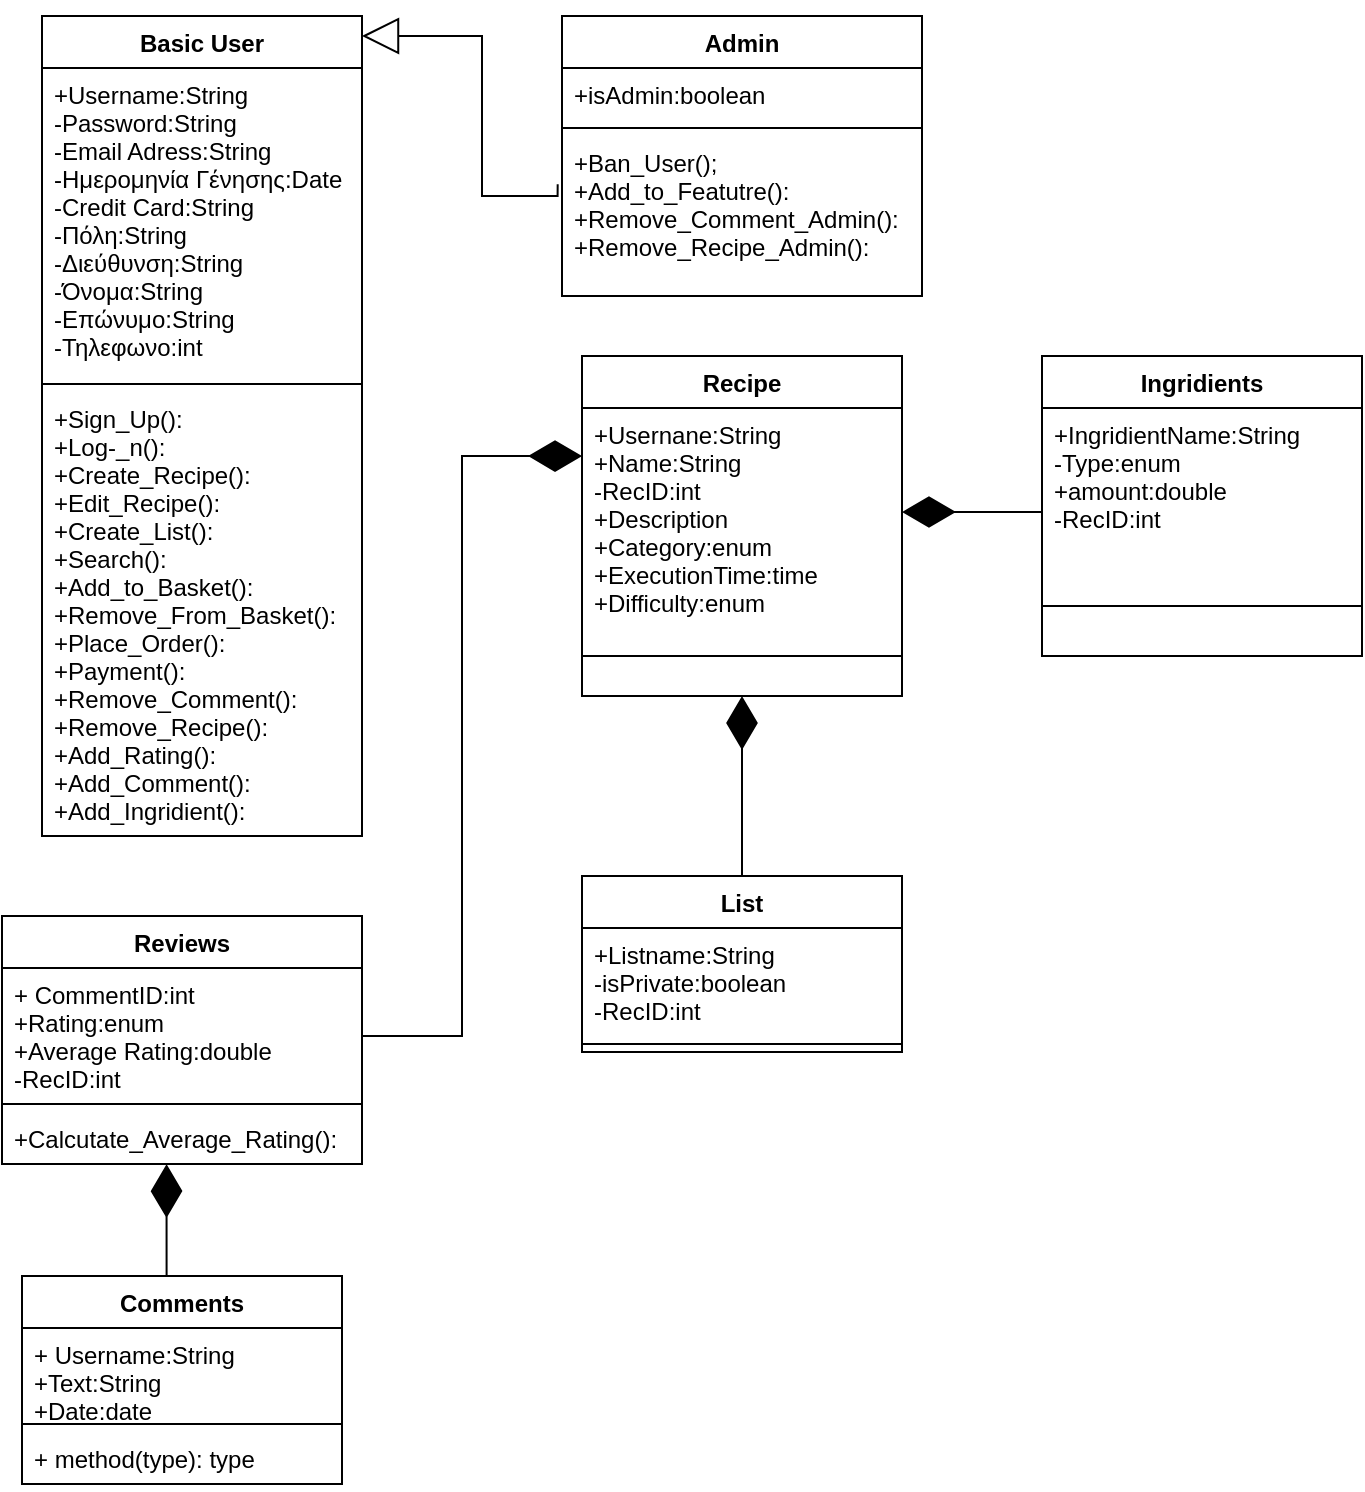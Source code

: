 <mxfile version="14.6.13" type="device"><diagram id="Hfy0e2FQMgPEiE2PTcXa" name="Page-1"><mxGraphModel dx="1158" dy="621" grid="1" gridSize="10" guides="1" tooltips="1" connect="1" arrows="1" fold="1" page="1" pageScale="1" pageWidth="827" pageHeight="1169" math="0" shadow="0"><root><mxCell id="0"/><mxCell id="1" parent="0"/><mxCell id="oPHHON9cTKwuJn2TiTGp-5" value="Basic User" style="swimlane;fontStyle=1;align=center;verticalAlign=top;childLayout=stackLayout;horizontal=1;startSize=26;horizontalStack=0;resizeParent=1;resizeParentMax=0;resizeLast=0;collapsible=1;marginBottom=0;" parent="1" vertex="1"><mxGeometry x="60" y="180" width="160" height="410" as="geometry"/></mxCell><mxCell id="oPHHON9cTKwuJn2TiTGp-6" value="+Username:String &#10;-Password:String&#10;-Email Adress:String&#10;-Ημερομηνία Γένησης:Date&#10;-Credit Card:String&#10;-Πόλη:String&#10;-Διεύθυνση:String&#10;-Όνομα:String&#10;-Επώνυμο:String&#10;-Τηλεφωνο:int" style="text;strokeColor=none;fillColor=none;align=left;verticalAlign=top;spacingLeft=4;spacingRight=4;overflow=hidden;rotatable=0;points=[[0,0.5],[1,0.5]];portConstraint=eastwest;" parent="oPHHON9cTKwuJn2TiTGp-5" vertex="1"><mxGeometry y="26" width="160" height="154" as="geometry"/></mxCell><mxCell id="oPHHON9cTKwuJn2TiTGp-7" value="" style="line;strokeWidth=1;fillColor=none;align=left;verticalAlign=middle;spacingTop=-1;spacingLeft=3;spacingRight=3;rotatable=0;labelPosition=right;points=[];portConstraint=eastwest;" parent="oPHHON9cTKwuJn2TiTGp-5" vertex="1"><mxGeometry y="180" width="160" height="8" as="geometry"/></mxCell><mxCell id="oPHHON9cTKwuJn2TiTGp-8" value="+Sign_Up():&#10;+Log-_n():&#10;+Create_Recipe(): &#10;+Edit_Recipe():&#10;+Create_List():&#10;+Search():&#10;+Add_to_Basket():&#10;+Remove_From_Basket():&#10;+Place_Order():&#10;+Payment():&#10;+Remove_Comment():&#10;+Remove_Recipe():&#10;+Add_Rating():&#10;+Add_Comment():&#10;+Add_Ingridient():" style="text;strokeColor=none;fillColor=none;align=left;verticalAlign=top;spacingLeft=4;spacingRight=4;overflow=hidden;rotatable=0;points=[[0,0.5],[1,0.5]];portConstraint=eastwest;" parent="oPHHON9cTKwuJn2TiTGp-5" vertex="1"><mxGeometry y="188" width="160" height="222" as="geometry"/></mxCell><mxCell id="oPHHON9cTKwuJn2TiTGp-13" value="Admin" style="swimlane;fontStyle=1;align=center;verticalAlign=top;childLayout=stackLayout;horizontal=1;startSize=26;horizontalStack=0;resizeParent=1;resizeParentMax=0;resizeLast=0;collapsible=1;marginBottom=0;" parent="1" vertex="1"><mxGeometry x="320" y="180" width="180" height="140" as="geometry"/></mxCell><mxCell id="oPHHON9cTKwuJn2TiTGp-14" value="+isAdmin:boolean" style="text;strokeColor=none;fillColor=none;align=left;verticalAlign=top;spacingLeft=4;spacingRight=4;overflow=hidden;rotatable=0;points=[[0,0.5],[1,0.5]];portConstraint=eastwest;" parent="oPHHON9cTKwuJn2TiTGp-13" vertex="1"><mxGeometry y="26" width="180" height="26" as="geometry"/></mxCell><mxCell id="oPHHON9cTKwuJn2TiTGp-15" value="" style="line;strokeWidth=1;fillColor=none;align=left;verticalAlign=middle;spacingTop=-1;spacingLeft=3;spacingRight=3;rotatable=0;labelPosition=right;points=[];portConstraint=eastwest;" parent="oPHHON9cTKwuJn2TiTGp-13" vertex="1"><mxGeometry y="52" width="180" height="8" as="geometry"/></mxCell><mxCell id="oPHHON9cTKwuJn2TiTGp-16" value="+Ban_User();&#10;+Add_to_Featutre():&#10;+Remove_Comment_Admin():&#10;+Remove_Recipe_Admin():" style="text;strokeColor=none;fillColor=none;align=left;verticalAlign=top;spacingLeft=4;spacingRight=4;overflow=hidden;rotatable=0;points=[[0,0.5],[1,0.5]];portConstraint=eastwest;" parent="oPHHON9cTKwuJn2TiTGp-13" vertex="1"><mxGeometry y="60" width="180" height="80" as="geometry"/></mxCell><mxCell id="oPHHON9cTKwuJn2TiTGp-18" value="" style="endArrow=block;endSize=16;endFill=0;html=1;rounded=0;edgeStyle=orthogonalEdgeStyle;exitX=-0.012;exitY=0.301;exitDx=0;exitDy=0;exitPerimeter=0;" parent="1" source="oPHHON9cTKwuJn2TiTGp-16" target="oPHHON9cTKwuJn2TiTGp-5" edge="1"><mxGeometry width="160" relative="1" as="geometry"><mxPoint x="290" y="270" as="sourcePoint"/><mxPoint x="240" y="190" as="targetPoint"/><Array as="points"><mxPoint x="318" y="270"/><mxPoint x="280" y="270"/><mxPoint x="280" y="190"/></Array></mxGeometry></mxCell><mxCell id="oPHHON9cTKwuJn2TiTGp-20" value="Recipe" style="swimlane;fontStyle=1;align=center;verticalAlign=top;childLayout=stackLayout;horizontal=1;startSize=26;horizontalStack=0;resizeParent=1;resizeParentMax=0;resizeLast=0;collapsible=1;marginBottom=0;" parent="1" vertex="1"><mxGeometry x="330" y="350" width="160" height="170" as="geometry"/></mxCell><mxCell id="oPHHON9cTKwuJn2TiTGp-21" value="+Usernane:String&#10;+Name:String&#10;-RecID:int&#10;+Description&#10;+Category:enum&#10;+ExecutionTime:time&#10;+Difficulty:enum" style="text;strokeColor=none;fillColor=none;align=left;verticalAlign=top;spacingLeft=4;spacingRight=4;overflow=hidden;rotatable=0;points=[[0,0.5],[1,0.5]];portConstraint=eastwest;" parent="oPHHON9cTKwuJn2TiTGp-20" vertex="1"><mxGeometry y="26" width="160" height="104" as="geometry"/></mxCell><mxCell id="oPHHON9cTKwuJn2TiTGp-22" value="" style="line;strokeWidth=1;fillColor=none;align=left;verticalAlign=middle;spacingTop=-1;spacingLeft=3;spacingRight=3;rotatable=0;labelPosition=right;points=[];portConstraint=eastwest;" parent="oPHHON9cTKwuJn2TiTGp-20" vertex="1"><mxGeometry y="130" width="160" height="40" as="geometry"/></mxCell><mxCell id="oPHHON9cTKwuJn2TiTGp-24" value="Ingridients" style="swimlane;fontStyle=1;align=center;verticalAlign=top;childLayout=stackLayout;horizontal=1;startSize=26;horizontalStack=0;resizeParent=1;resizeParentMax=0;resizeLast=0;collapsible=1;marginBottom=0;" parent="1" vertex="1"><mxGeometry x="560" y="350" width="160" height="150" as="geometry"/></mxCell><mxCell id="oPHHON9cTKwuJn2TiTGp-25" value="+IngridientName:String&#10;-Type:enum&#10;+amount:double&#10;-RecID:int" style="text;strokeColor=none;fillColor=none;align=left;verticalAlign=top;spacingLeft=4;spacingRight=4;overflow=hidden;rotatable=0;points=[[0,0.5],[1,0.5]];portConstraint=eastwest;" parent="oPHHON9cTKwuJn2TiTGp-24" vertex="1"><mxGeometry y="26" width="160" height="74" as="geometry"/></mxCell><mxCell id="oPHHON9cTKwuJn2TiTGp-26" value="" style="line;strokeWidth=1;fillColor=none;align=left;verticalAlign=middle;spacingTop=-1;spacingLeft=3;spacingRight=3;rotatable=0;labelPosition=right;points=[];portConstraint=eastwest;" parent="oPHHON9cTKwuJn2TiTGp-24" vertex="1"><mxGeometry y="100" width="160" height="50" as="geometry"/></mxCell><mxCell id="oPHHON9cTKwuJn2TiTGp-29" value="" style="endArrow=diamondThin;endFill=1;endSize=24;html=1;rounded=0;edgeStyle=orthogonalEdgeStyle;exitX=0;exitY=0.5;exitDx=0;exitDy=0;" parent="1" source="oPHHON9cTKwuJn2TiTGp-25" target="oPHHON9cTKwuJn2TiTGp-21" edge="1"><mxGeometry width="160" relative="1" as="geometry"><mxPoint x="700" y="530" as="sourcePoint"/><mxPoint x="500" y="420" as="targetPoint"/><Array as="points"><mxPoint x="560" y="418"/><mxPoint x="560" y="410"/></Array></mxGeometry></mxCell><mxCell id="oPHHON9cTKwuJn2TiTGp-31" value="List" style="swimlane;fontStyle=1;align=center;verticalAlign=top;childLayout=stackLayout;horizontal=1;startSize=26;horizontalStack=0;resizeParent=1;resizeParentMax=0;resizeLast=0;collapsible=1;marginBottom=0;" parent="1" vertex="1"><mxGeometry x="330" y="610" width="160" height="88" as="geometry"/></mxCell><mxCell id="oPHHON9cTKwuJn2TiTGp-32" value="+Listname:String&#10;-isPrivate:boolean&#10;-RecID:int" style="text;strokeColor=none;fillColor=none;align=left;verticalAlign=top;spacingLeft=4;spacingRight=4;overflow=hidden;rotatable=0;points=[[0,0.5],[1,0.5]];portConstraint=eastwest;" parent="oPHHON9cTKwuJn2TiTGp-31" vertex="1"><mxGeometry y="26" width="160" height="54" as="geometry"/></mxCell><mxCell id="oPHHON9cTKwuJn2TiTGp-33" value="" style="line;strokeWidth=1;fillColor=none;align=left;verticalAlign=middle;spacingTop=-1;spacingLeft=3;spacingRight=3;rotatable=0;labelPosition=right;points=[];portConstraint=eastwest;" parent="oPHHON9cTKwuJn2TiTGp-31" vertex="1"><mxGeometry y="80" width="160" height="8" as="geometry"/></mxCell><mxCell id="oPHHON9cTKwuJn2TiTGp-35" value="" style="endArrow=diamondThin;endFill=1;endSize=24;html=1;rounded=0;edgeStyle=orthogonalEdgeStyle;exitX=0.5;exitY=0;exitDx=0;exitDy=0;entryX=0.5;entryY=1;entryDx=0;entryDy=0;" parent="1" source="oPHHON9cTKwuJn2TiTGp-31" target="oPHHON9cTKwuJn2TiTGp-20" edge="1"><mxGeometry width="160" relative="1" as="geometry"><mxPoint x="330" y="540" as="sourcePoint"/><mxPoint x="490" y="540" as="targetPoint"/></mxGeometry></mxCell><mxCell id="oPHHON9cTKwuJn2TiTGp-36" value="Reviews" style="swimlane;fontStyle=1;align=center;verticalAlign=top;childLayout=stackLayout;horizontal=1;startSize=26;horizontalStack=0;resizeParent=1;resizeParentMax=0;resizeLast=0;collapsible=1;marginBottom=0;" parent="1" vertex="1"><mxGeometry x="40" y="630" width="180" height="124" as="geometry"/></mxCell><mxCell id="oPHHON9cTKwuJn2TiTGp-37" value="+ CommentID:int&#10;+Rating:enum&#10;+Average Rating:double&#10;-RecID:int" style="text;strokeColor=none;fillColor=none;align=left;verticalAlign=top;spacingLeft=4;spacingRight=4;overflow=hidden;rotatable=0;points=[[0,0.5],[1,0.5]];portConstraint=eastwest;" parent="oPHHON9cTKwuJn2TiTGp-36" vertex="1"><mxGeometry y="26" width="180" height="64" as="geometry"/></mxCell><mxCell id="oPHHON9cTKwuJn2TiTGp-38" value="" style="line;strokeWidth=1;fillColor=none;align=left;verticalAlign=middle;spacingTop=-1;spacingLeft=3;spacingRight=3;rotatable=0;labelPosition=right;points=[];portConstraint=eastwest;" parent="oPHHON9cTKwuJn2TiTGp-36" vertex="1"><mxGeometry y="90" width="180" height="8" as="geometry"/></mxCell><mxCell id="oPHHON9cTKwuJn2TiTGp-39" value="+Calcutate_Average_Rating():" style="text;strokeColor=none;fillColor=none;align=left;verticalAlign=top;spacingLeft=4;spacingRight=4;overflow=hidden;rotatable=0;points=[[0,0.5],[1,0.5]];portConstraint=eastwest;" parent="oPHHON9cTKwuJn2TiTGp-36" vertex="1"><mxGeometry y="98" width="180" height="26" as="geometry"/></mxCell><mxCell id="oPHHON9cTKwuJn2TiTGp-40" value="Comments" style="swimlane;fontStyle=1;align=center;verticalAlign=top;childLayout=stackLayout;horizontal=1;startSize=26;horizontalStack=0;resizeParent=1;resizeParentMax=0;resizeLast=0;collapsible=1;marginBottom=0;" parent="1" vertex="1"><mxGeometry x="50" y="810" width="160" height="104" as="geometry"/></mxCell><mxCell id="oPHHON9cTKwuJn2TiTGp-41" value="+ Username:String&#10;+Text:String&#10;+Date:date" style="text;strokeColor=none;fillColor=none;align=left;verticalAlign=top;spacingLeft=4;spacingRight=4;overflow=hidden;rotatable=0;points=[[0,0.5],[1,0.5]];portConstraint=eastwest;" parent="oPHHON9cTKwuJn2TiTGp-40" vertex="1"><mxGeometry y="26" width="160" height="44" as="geometry"/></mxCell><mxCell id="oPHHON9cTKwuJn2TiTGp-42" value="" style="line;strokeWidth=1;fillColor=none;align=left;verticalAlign=middle;spacingTop=-1;spacingLeft=3;spacingRight=3;rotatable=0;labelPosition=right;points=[];portConstraint=eastwest;" parent="oPHHON9cTKwuJn2TiTGp-40" vertex="1"><mxGeometry y="70" width="160" height="8" as="geometry"/></mxCell><mxCell id="oPHHON9cTKwuJn2TiTGp-43" value="+ method(type): type" style="text;strokeColor=none;fillColor=none;align=left;verticalAlign=top;spacingLeft=4;spacingRight=4;overflow=hidden;rotatable=0;points=[[0,0.5],[1,0.5]];portConstraint=eastwest;" parent="oPHHON9cTKwuJn2TiTGp-40" vertex="1"><mxGeometry y="78" width="160" height="26" as="geometry"/></mxCell><mxCell id="oPHHON9cTKwuJn2TiTGp-44" value="" style="endArrow=diamondThin;endFill=1;endSize=24;html=1;rounded=0;edgeStyle=orthogonalEdgeStyle;exitX=0.5;exitY=0;exitDx=0;exitDy=0;entryX=0.457;entryY=1.003;entryDx=0;entryDy=0;entryPerimeter=0;" parent="1" source="oPHHON9cTKwuJn2TiTGp-40" target="oPHHON9cTKwuJn2TiTGp-39" edge="1"><mxGeometry width="160" relative="1" as="geometry"><mxPoint x="70" y="620" as="sourcePoint"/><mxPoint x="120" y="760" as="targetPoint"/><Array as="points"><mxPoint x="122" y="810"/></Array></mxGeometry></mxCell><mxCell id="oPHHON9cTKwuJn2TiTGp-46" value="" style="endArrow=diamondThin;endFill=1;endSize=24;html=1;rounded=0;edgeStyle=orthogonalEdgeStyle;entryX=0;entryY=0.231;entryDx=0;entryDy=0;entryPerimeter=0;" parent="1" source="oPHHON9cTKwuJn2TiTGp-37" target="oPHHON9cTKwuJn2TiTGp-21" edge="1"><mxGeometry width="160" relative="1" as="geometry"><mxPoint x="250" y="690" as="sourcePoint"/><mxPoint x="290" y="400" as="targetPoint"/><Array as="points"><mxPoint x="270" y="690"/><mxPoint x="270" y="400"/></Array></mxGeometry></mxCell></root></mxGraphModel></diagram></mxfile>